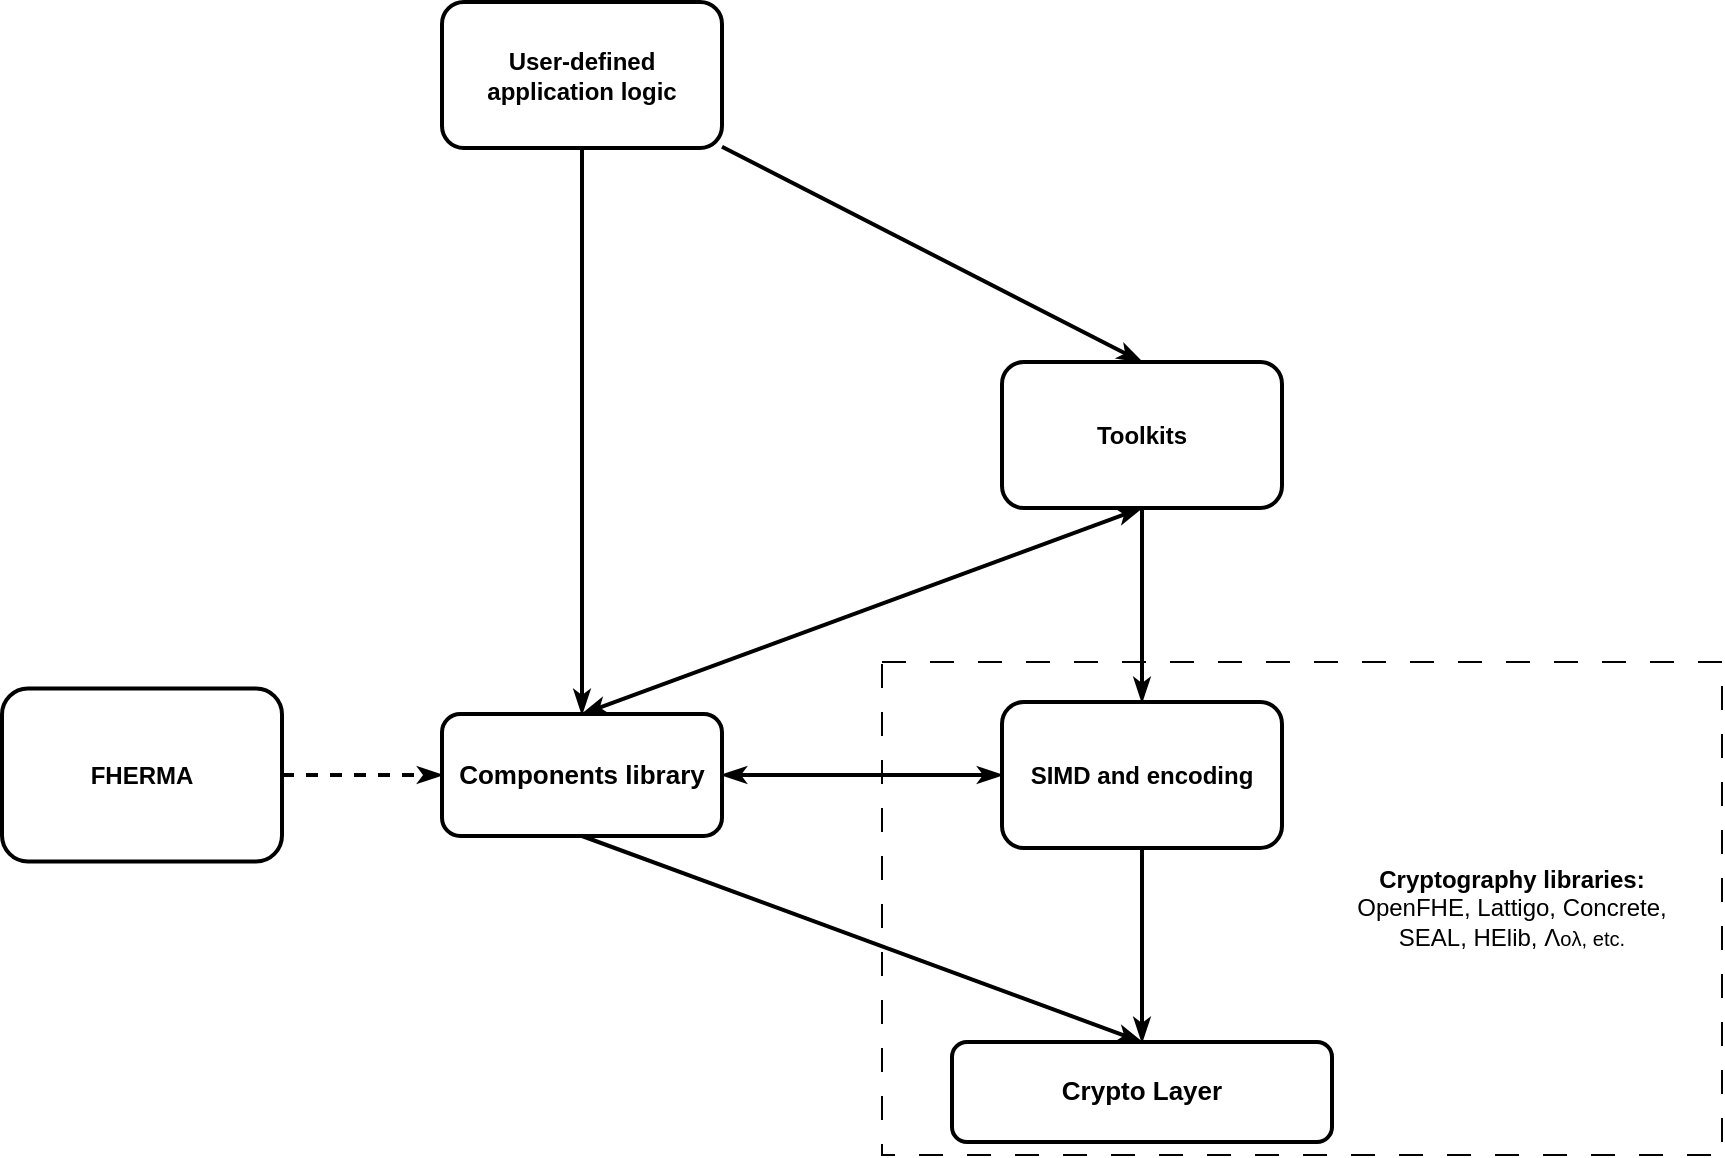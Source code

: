 <mxfile version="23.1.7" type="device">
  <diagram name="Page-1" id="ftgBjuNOyO1_quuu3mew">
    <mxGraphModel dx="1434" dy="795" grid="1" gridSize="10" guides="1" tooltips="1" connect="1" arrows="1" fold="1" page="1" pageScale="1" pageWidth="850" pageHeight="1100" math="0" shadow="0">
      <root>
        <mxCell id="0" />
        <mxCell id="1" parent="0" />
        <mxCell id="FFMesDiLdKPJftJJYNsA-1" value="&lt;div style=&quot;font-size: 13px; line-height: 140%;&quot;&gt;&lt;font style=&quot;font-size: 13px;&quot;&gt;&lt;b&gt;Crypto Layer&lt;/b&gt;&lt;/font&gt;&lt;/div&gt;" style="rounded=1;whiteSpace=wrap;html=1;fillColor=none;strokeWidth=2;" parent="1" vertex="1">
          <mxGeometry x="505" y="600" width="190" height="50" as="geometry" />
        </mxCell>
        <mxCell id="FFMesDiLdKPJftJJYNsA-8" style="rounded=0;orthogonalLoop=1;jettySize=auto;html=1;entryX=0.5;entryY=0;entryDx=0;entryDy=0;strokeWidth=2;endArrow=classicThin;endFill=1;exitX=0.5;exitY=1;exitDx=0;exitDy=0;" parent="1" source="FFMesDiLdKPJftJJYNsA-2" target="FFMesDiLdKPJftJJYNsA-1" edge="1">
          <mxGeometry relative="1" as="geometry" />
        </mxCell>
        <mxCell id="FFMesDiLdKPJftJJYNsA-15" style="rounded=0;orthogonalLoop=1;jettySize=auto;html=1;entryX=0;entryY=0.5;entryDx=0;entryDy=0;startArrow=classicThin;startFill=1;strokeWidth=2;endArrow=classicThin;endFill=1;" parent="1" source="FFMesDiLdKPJftJJYNsA-2" target="FFMesDiLdKPJftJJYNsA-14" edge="1">
          <mxGeometry relative="1" as="geometry" />
        </mxCell>
        <mxCell id="FFMesDiLdKPJftJJYNsA-2" value="&lt;div style=&quot;font-size: 13px; line-height: 140%;&quot;&gt;&lt;font style=&quot;font-size: 13px;&quot;&gt;&lt;b&gt;Components library&lt;/b&gt;&lt;b&gt;&lt;br&gt;&lt;/b&gt;&lt;/font&gt;&lt;/div&gt;" style="rounded=1;whiteSpace=wrap;html=1;fillColor=none;strokeWidth=2;" parent="1" vertex="1">
          <mxGeometry x="250" y="436" width="140" height="61" as="geometry" />
        </mxCell>
        <mxCell id="FFMesDiLdKPJftJJYNsA-5" style="rounded=0;orthogonalLoop=1;jettySize=auto;html=1;entryX=0;entryY=0.5;entryDx=0;entryDy=0;strokeWidth=2;startArrow=none;startFill=0;endArrow=classicThin;endFill=1;dashed=1;" parent="1" source="FFMesDiLdKPJftJJYNsA-3" target="FFMesDiLdKPJftJJYNsA-2" edge="1">
          <mxGeometry relative="1" as="geometry" />
        </mxCell>
        <mxCell id="FFMesDiLdKPJftJJYNsA-3" value="&lt;b&gt;FHERMA&lt;/b&gt;" style="rounded=1;whiteSpace=wrap;html=1;fillColor=none;strokeWidth=2;" parent="1" vertex="1">
          <mxGeometry x="30" y="423.25" width="140" height="86.5" as="geometry" />
        </mxCell>
        <mxCell id="FFMesDiLdKPJftJJYNsA-23" style="rounded=0;orthogonalLoop=1;jettySize=auto;html=1;entryX=0.5;entryY=0;entryDx=0;entryDy=0;endArrow=classicThin;endFill=1;strokeWidth=2;exitX=0.5;exitY=1;exitDx=0;exitDy=0;" parent="1" source="FFMesDiLdKPJftJJYNsA-14" target="FFMesDiLdKPJftJJYNsA-1" edge="1">
          <mxGeometry relative="1" as="geometry" />
        </mxCell>
        <mxCell id="FFMesDiLdKPJftJJYNsA-14" value="&lt;b&gt;SIMD and encoding&lt;/b&gt;" style="rounded=1;whiteSpace=wrap;html=1;fillColor=none;strokeWidth=2;" parent="1" vertex="1">
          <mxGeometry x="530" y="430" width="140" height="73" as="geometry" />
        </mxCell>
        <mxCell id="FFMesDiLdKPJftJJYNsA-17" style="rounded=0;orthogonalLoop=1;jettySize=auto;html=1;entryX=0.5;entryY=0;entryDx=0;entryDy=0;strokeWidth=2;endArrow=classicThin;endFill=1;" parent="1" source="FFMesDiLdKPJftJJYNsA-16" target="FFMesDiLdKPJftJJYNsA-2" edge="1">
          <mxGeometry relative="1" as="geometry" />
        </mxCell>
        <mxCell id="FFMesDiLdKPJftJJYNsA-20" style="rounded=0;orthogonalLoop=1;jettySize=auto;html=1;strokeWidth=2;startArrow=none;startFill=0;endArrow=classicThin;endFill=1;entryX=0.5;entryY=0;entryDx=0;entryDy=0;" parent="1" source="FFMesDiLdKPJftJJYNsA-16" target="FFMesDiLdKPJftJJYNsA-18" edge="1">
          <mxGeometry relative="1" as="geometry">
            <mxPoint x="410" y="217" as="targetPoint" />
          </mxGeometry>
        </mxCell>
        <mxCell id="FFMesDiLdKPJftJJYNsA-16" value="User-defined application logic" style="rounded=1;whiteSpace=wrap;html=1;fillColor=none;strokeWidth=2;fontStyle=1" parent="1" vertex="1">
          <mxGeometry x="250" y="80" width="140" height="73" as="geometry" />
        </mxCell>
        <mxCell id="FFMesDiLdKPJftJJYNsA-21" style="rounded=0;orthogonalLoop=1;jettySize=auto;html=1;entryX=0.5;entryY=0;entryDx=0;entryDy=0;strokeWidth=2;endArrow=classicThin;endFill=1;exitX=0.5;exitY=1;exitDx=0;exitDy=0;" parent="1" source="FFMesDiLdKPJftJJYNsA-18" target="FFMesDiLdKPJftJJYNsA-14" edge="1">
          <mxGeometry relative="1" as="geometry" />
        </mxCell>
        <mxCell id="FFMesDiLdKPJftJJYNsA-22" style="rounded=0;orthogonalLoop=1;jettySize=auto;html=1;exitX=0.5;exitY=1;exitDx=0;exitDy=0;entryX=0.5;entryY=0;entryDx=0;entryDy=0;strokeWidth=2;startArrow=classicThin;startFill=1;endArrow=classicThin;endFill=1;" parent="1" source="FFMesDiLdKPJftJJYNsA-18" target="FFMesDiLdKPJftJJYNsA-2" edge="1">
          <mxGeometry relative="1" as="geometry" />
        </mxCell>
        <mxCell id="FFMesDiLdKPJftJJYNsA-18" value="&lt;b&gt;Toolkits&lt;/b&gt;" style="rounded=1;whiteSpace=wrap;html=1;fillColor=none;strokeWidth=2;" parent="1" vertex="1">
          <mxGeometry x="530" y="260" width="140" height="73" as="geometry" />
        </mxCell>
        <mxCell id="PYRaA_V8IaKOw2jDTxlb-3" value="" style="group" vertex="1" connectable="0" parent="1">
          <mxGeometry x="470" y="410" width="420" height="246.5" as="geometry" />
        </mxCell>
        <mxCell id="PYRaA_V8IaKOw2jDTxlb-1" value="" style="rounded=0;whiteSpace=wrap;html=1;gradientColor=none;fillColor=none;dashed=1;dashPattern=12 12;" vertex="1" parent="PYRaA_V8IaKOw2jDTxlb-3">
          <mxGeometry width="420" height="246.5" as="geometry" />
        </mxCell>
        <mxCell id="PYRaA_V8IaKOw2jDTxlb-2" value="&lt;div&gt;&lt;b&gt;Cryptography libraries:&lt;/b&gt;&lt;/div&gt;&lt;div&gt;OpenFHE, Lattigo, Concrete, SEAL, HElib, Λ&lt;span dir=&quot;ltr&quot; role=&quot;presentation&quot; style=&quot;left: 133.842px; top: 242.907px; font-size: 10.075px; font-family: sans-serif;&quot;&gt;o&lt;/span&gt;&lt;span dir=&quot;ltr&quot; role=&quot;presentation&quot; style=&quot;left: 138.88px; top: 242.907px; font-size: 10.075px; font-family: sans-serif;&quot;&gt;λ, etc.&lt;/span&gt;&lt;span dir=&quot;ltr&quot; role=&quot;presentation&quot; style=&quot;left: 144.757px; top: 242.907px; font-size: 10.075px; font-family: sans-serif;&quot;&gt;&lt;/span&gt;&lt;/div&gt;" style="text;html=1;align=center;verticalAlign=middle;whiteSpace=wrap;rounded=0;" vertex="1" parent="PYRaA_V8IaKOw2jDTxlb-3">
          <mxGeometry x="230" y="97.38" width="170" height="51.75" as="geometry" />
        </mxCell>
      </root>
    </mxGraphModel>
  </diagram>
</mxfile>
